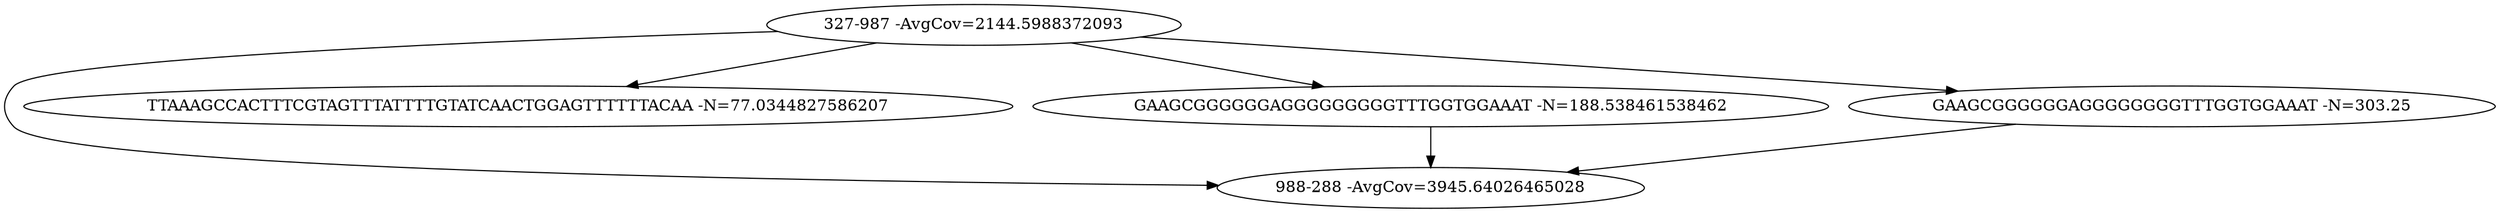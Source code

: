 digraph g {
N410 [label="988-288 -AvgCov=3945.64026465028"];
N411 [label="327-987 -AvgCov=2144.5988372093"];
N412 [label="TTAAAGCCACTTTCGTAGTTTATTTTGTATCAACTGGAGTTTTTTACAA -N=77.0344827586207"];
N413 [label="GAAGCGGGGGGAGGGGGGGGGTTTGGTGGAAAT -N=188.538461538462"];
N414 [label="GAAGCGGGGGGAGGGGGGGGTTTGGTGGAAAT -N=303.25"];
N411 -> N414;
N411 -> N413;
N411 -> N412;
N411 -> N410;
N413 -> N410;
N414 -> N410;
}
